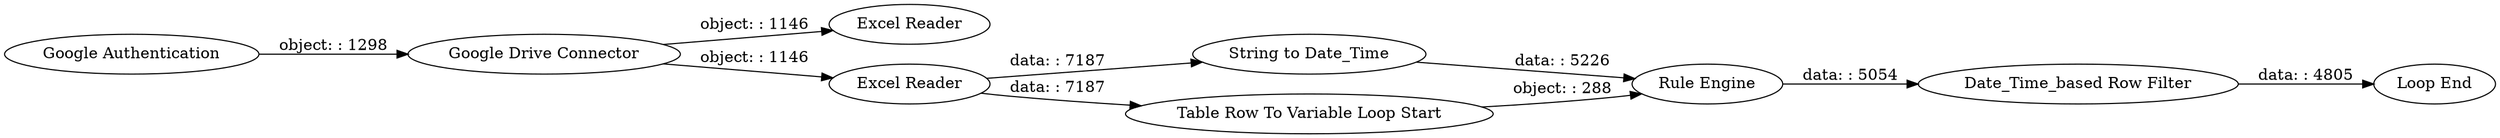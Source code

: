 digraph {
	"-5513923226437522205_1" [label="Excel Reader"]
	"-5513923226437522205_15" [label="Google Authentication"]
	"-5513923226437522205_13" [label="Google Drive Connector"]
	"2787961822050685813_4" [label="Rule Engine"]
	"2787961822050685813_8" [label="Loop End"]
	"-5513923226437522205_2" [label="Excel Reader"]
	"2787961822050685813_10" [label="Date_Time_based Row Filter"]
	"2787961822050685813_5" [label="String to Date_Time"]
	"2787961822050685813_9" [label="Table Row To Variable Loop Start"]
	"-5513923226437522205_13" -> "-5513923226437522205_1" [label="object: : 1146"]
	"-5513923226437522205_13" -> "-5513923226437522205_2" [label="object: : 1146"]
	"-5513923226437522205_15" -> "-5513923226437522205_13" [label="object: : 1298"]
	"2787961822050685813_5" -> "2787961822050685813_4" [label="data: : 5226"]
	"-5513923226437522205_2" -> "2787961822050685813_5" [label="data: : 7187"]
	"2787961822050685813_10" -> "2787961822050685813_8" [label="data: : 4805"]
	"2787961822050685813_9" -> "2787961822050685813_4" [label="object: : 288"]
	"2787961822050685813_4" -> "2787961822050685813_10" [label="data: : 5054"]
	"-5513923226437522205_2" -> "2787961822050685813_9" [label="data: : 7187"]
	rankdir=LR
}
